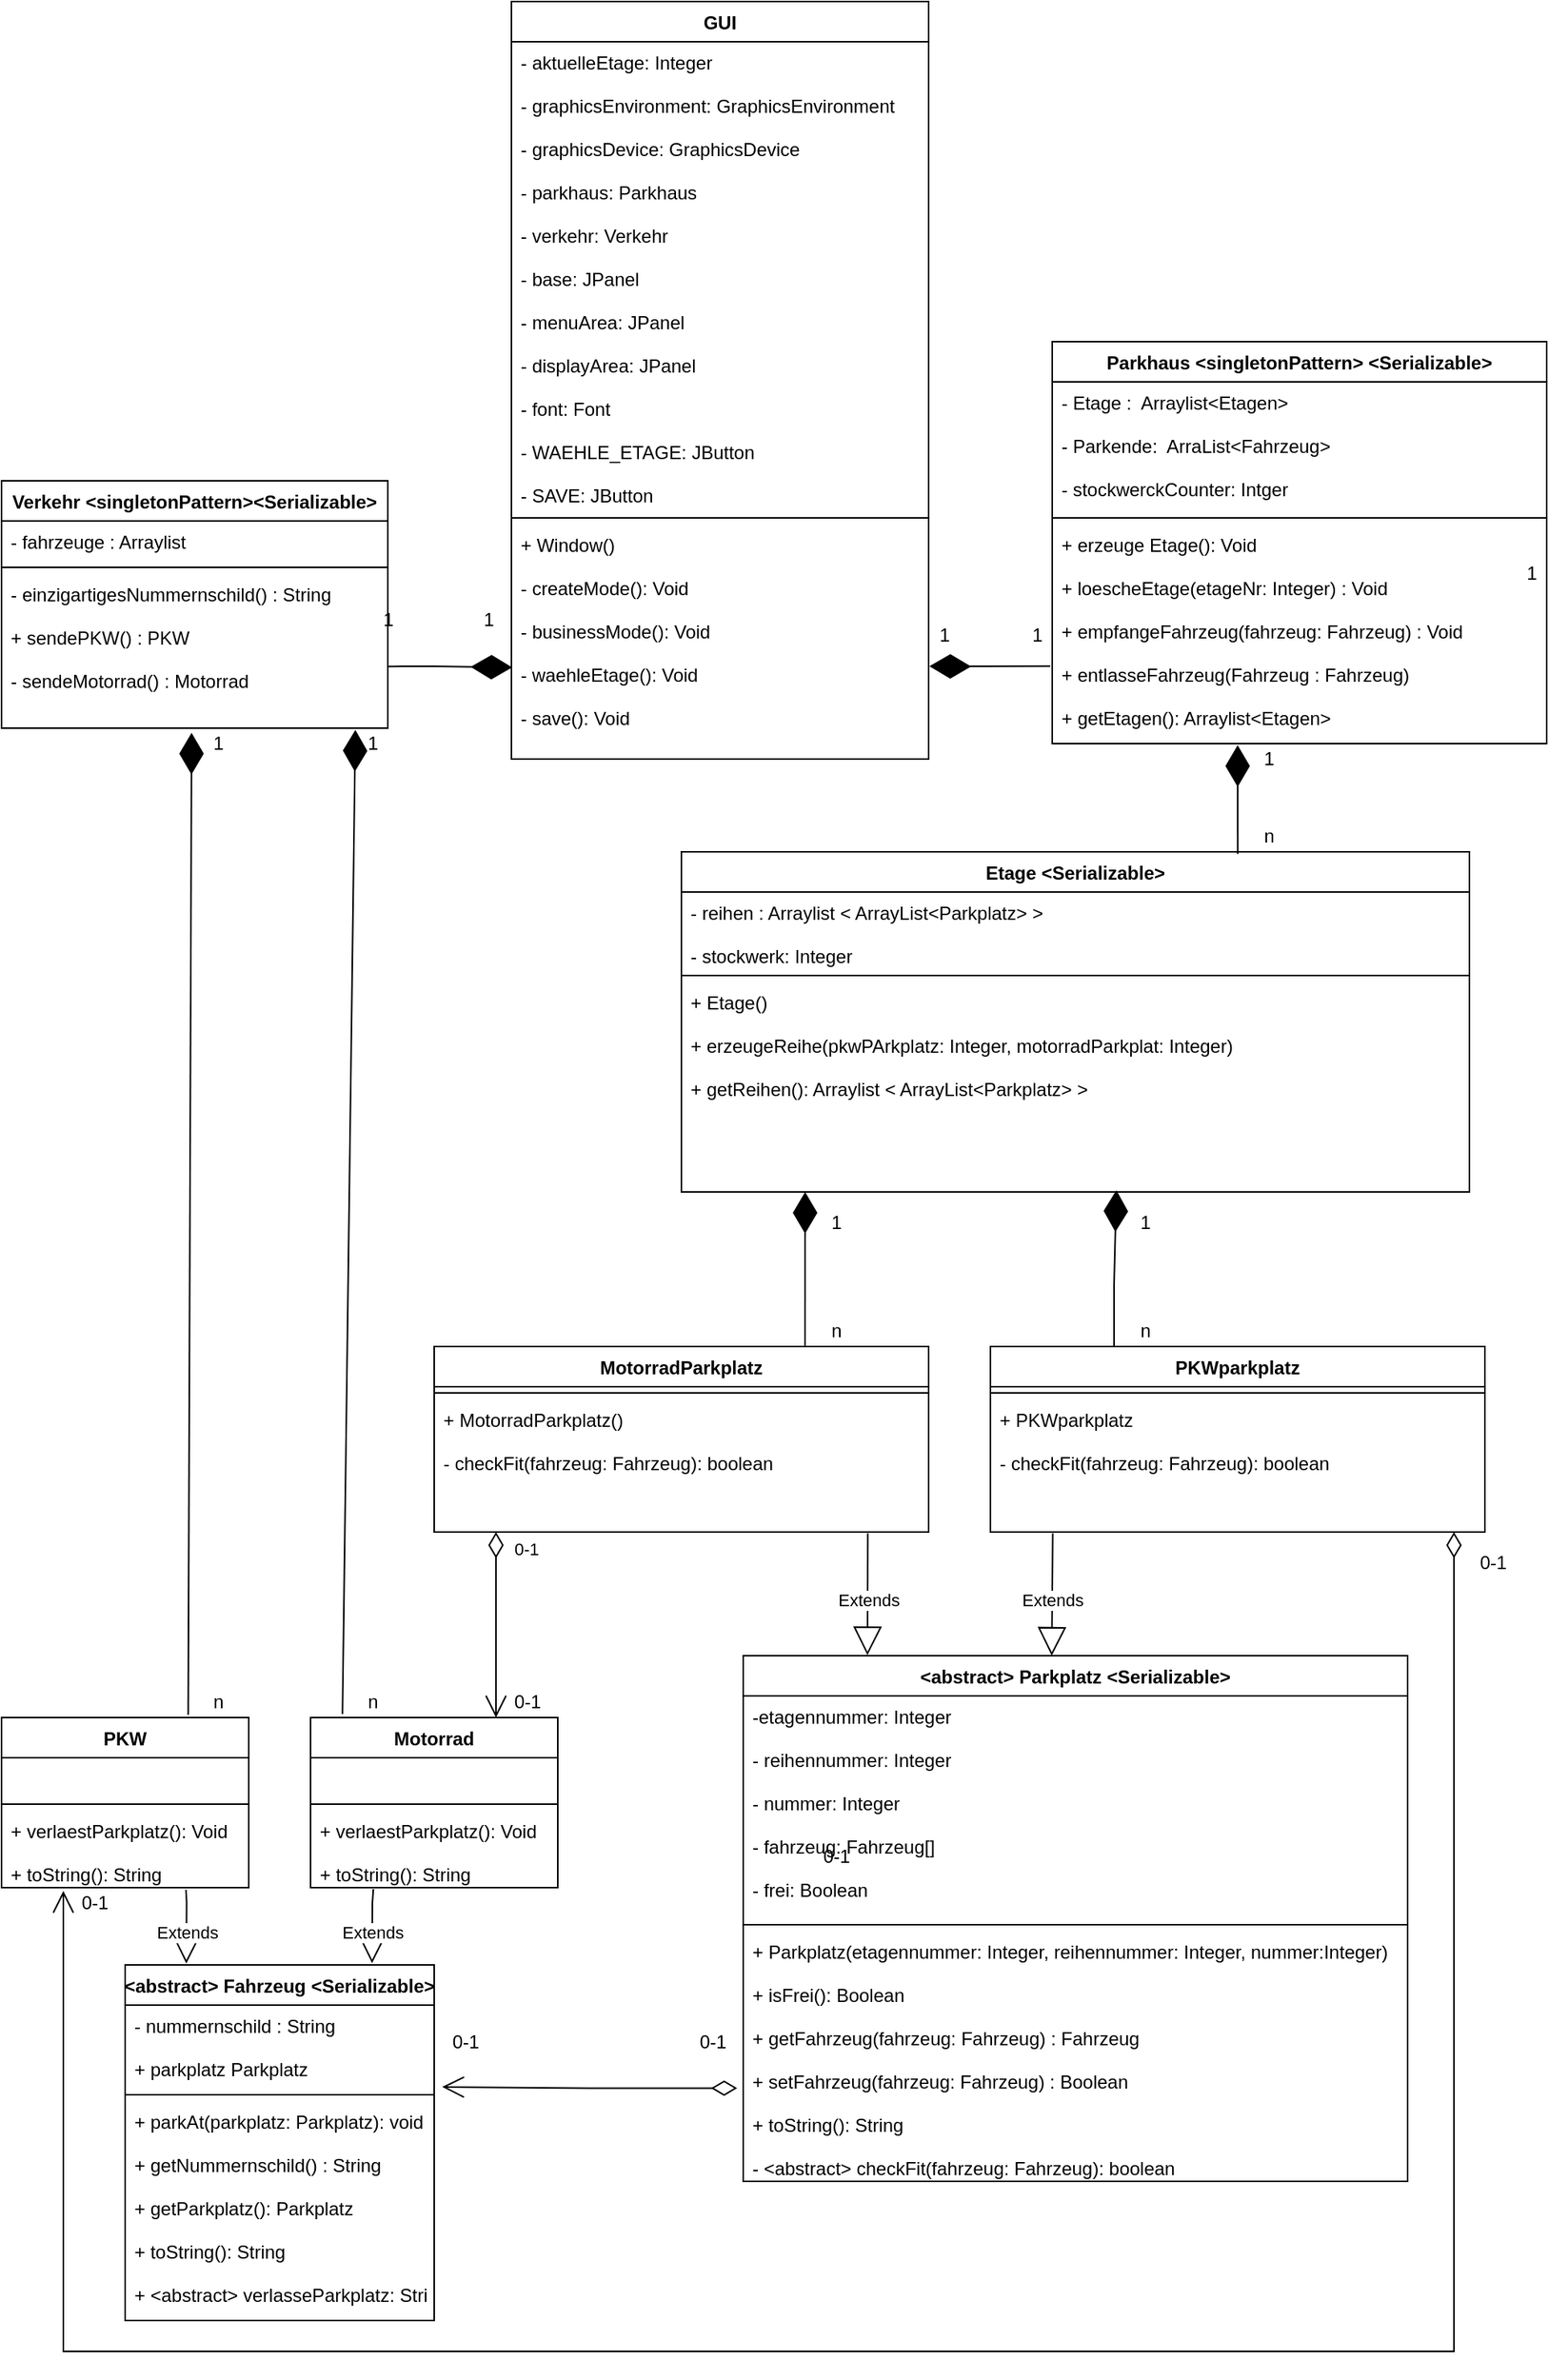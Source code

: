 <mxfile version="19.0.3" type="device"><diagram id="ZXpUQoHN-gOfXG5--T2r" name="Seite-1"><mxGraphModel dx="1038" dy="1809" grid="1" gridSize="10" guides="1" tooltips="1" connect="1" arrows="1" fold="1" page="1" pageScale="1" pageWidth="827" pageHeight="1169" math="0" shadow="0"><root><mxCell id="0"/><mxCell id="1" parent="0"/><mxCell id="CikuEgl10oVwN4piEA2R-1" value="Parkhaus &lt;singletonPattern&gt; &lt;Serializable&gt;" style="swimlane;fontStyle=1;align=center;verticalAlign=top;childLayout=stackLayout;horizontal=1;startSize=26;horizontalStack=0;resizeParent=1;resizeParentMax=0;resizeLast=0;collapsible=1;marginBottom=0;" parent="1" vertex="1"><mxGeometry x="720" y="-10" width="320" height="260" as="geometry"/></mxCell><mxCell id="CikuEgl10oVwN4piEA2R-2" value="- Etage :  Arraylist&lt;Etagen&gt;&#10;&#10;- Parkende:  ArraList&lt;Fahrzeug&gt;&#10;&#10;- stockwerckCounter: Intger" style="text;strokeColor=none;fillColor=none;align=left;verticalAlign=top;spacingLeft=4;spacingRight=4;overflow=hidden;rotatable=0;points=[[0,0.5],[1,0.5]];portConstraint=eastwest;" parent="CikuEgl10oVwN4piEA2R-1" vertex="1"><mxGeometry y="26" width="320" height="84" as="geometry"/></mxCell><mxCell id="CikuEgl10oVwN4piEA2R-3" value="" style="line;strokeWidth=1;fillColor=none;align=left;verticalAlign=middle;spacingTop=-1;spacingLeft=3;spacingRight=3;rotatable=0;labelPosition=right;points=[];portConstraint=eastwest;" parent="CikuEgl10oVwN4piEA2R-1" vertex="1"><mxGeometry y="110" width="320" height="8" as="geometry"/></mxCell><mxCell id="CikuEgl10oVwN4piEA2R-4" value="+ erzeuge Etage(): Void&#10;&#10;+ loescheEtage(etageNr: Integer) : Void&#10;&#10;+ empfangeFahrzeug(fahrzeug: Fahrzeug) : Void&#10;&#10;+ entlasseFahrzeug(Fahrzeug : Fahrzeug)&#10;&#10;+ getEtagen(): Arraylist&lt;Etagen&gt;" style="text;strokeColor=none;fillColor=none;align=left;verticalAlign=top;spacingLeft=4;spacingRight=4;overflow=hidden;rotatable=0;points=[[0,0.5],[1,0.5]];portConstraint=eastwest;" parent="CikuEgl10oVwN4piEA2R-1" vertex="1"><mxGeometry y="118" width="320" height="142" as="geometry"/></mxCell><mxCell id="CikuEgl10oVwN4piEA2R-5" value="Etage &lt;Serializable&gt;" style="swimlane;fontStyle=1;align=center;verticalAlign=top;childLayout=stackLayout;horizontal=1;startSize=26;horizontalStack=0;resizeParent=1;resizeParentMax=0;resizeLast=0;collapsible=1;marginBottom=0;" parent="1" vertex="1"><mxGeometry x="480" y="320" width="510" height="220" as="geometry"/></mxCell><mxCell id="CikuEgl10oVwN4piEA2R-6" value="- reihen : Arraylist &lt; ArrayList&lt;Parkplatz&gt; &gt;&#10;&#10;- stockwerk: Integer" style="text;strokeColor=none;fillColor=none;align=left;verticalAlign=top;spacingLeft=4;spacingRight=4;overflow=hidden;rotatable=0;points=[[0,0.5],[1,0.5]];portConstraint=eastwest;" parent="CikuEgl10oVwN4piEA2R-5" vertex="1"><mxGeometry y="26" width="510" height="50" as="geometry"/></mxCell><mxCell id="CikuEgl10oVwN4piEA2R-7" value="" style="line;strokeWidth=1;fillColor=none;align=left;verticalAlign=middle;spacingTop=-1;spacingLeft=3;spacingRight=3;rotatable=0;labelPosition=right;points=[];portConstraint=eastwest;" parent="CikuEgl10oVwN4piEA2R-5" vertex="1"><mxGeometry y="76" width="510" height="8" as="geometry"/></mxCell><mxCell id="CikuEgl10oVwN4piEA2R-8" value="+ Etage()&#10;&#10;+ erzeugeReihe(pkwPArkplatz: Integer, motorradParkplat: Integer)&#10;&#10;+ getReihen(): Arraylist &lt; ArrayList&lt;Parkplatz&gt; &gt;" style="text;strokeColor=none;fillColor=none;align=left;verticalAlign=top;spacingLeft=4;spacingRight=4;overflow=hidden;rotatable=0;points=[[0,0.5],[1,0.5]];portConstraint=eastwest;" parent="CikuEgl10oVwN4piEA2R-5" vertex="1"><mxGeometry y="84" width="510" height="136" as="geometry"/></mxCell><mxCell id="CikuEgl10oVwN4piEA2R-9" value="Verkehr &lt;singletonPattern&gt;&lt;Serializable&gt;" style="swimlane;fontStyle=1;align=center;verticalAlign=top;childLayout=stackLayout;horizontal=1;startSize=26;horizontalStack=0;resizeParent=1;resizeParentMax=0;resizeLast=0;collapsible=1;marginBottom=0;" parent="1" vertex="1"><mxGeometry x="40" y="80" width="250" height="160" as="geometry"/></mxCell><mxCell id="CikuEgl10oVwN4piEA2R-10" value="- fahrzeuge : Arraylist" style="text;strokeColor=none;fillColor=none;align=left;verticalAlign=top;spacingLeft=4;spacingRight=4;overflow=hidden;rotatable=0;points=[[0,0.5],[1,0.5]];portConstraint=eastwest;" parent="CikuEgl10oVwN4piEA2R-9" vertex="1"><mxGeometry y="26" width="250" height="26" as="geometry"/></mxCell><mxCell id="CikuEgl10oVwN4piEA2R-11" value="" style="line;strokeWidth=1;fillColor=none;align=left;verticalAlign=middle;spacingTop=-1;spacingLeft=3;spacingRight=3;rotatable=0;labelPosition=right;points=[];portConstraint=eastwest;" parent="CikuEgl10oVwN4piEA2R-9" vertex="1"><mxGeometry y="52" width="250" height="8" as="geometry"/></mxCell><mxCell id="CikuEgl10oVwN4piEA2R-12" value="- einzigartigesNummernschild() : String&#10;&#10;+ sendePKW() : PKW&#10;&#10;- sendeMotorrad() : Motorrad" style="text;strokeColor=none;fillColor=none;align=left;verticalAlign=top;spacingLeft=4;spacingRight=4;overflow=hidden;rotatable=0;points=[[0,0.5],[1,0.5]];portConstraint=eastwest;" parent="CikuEgl10oVwN4piEA2R-9" vertex="1"><mxGeometry y="60" width="250" height="100" as="geometry"/></mxCell><mxCell id="CikuEgl10oVwN4piEA2R-30" value="" style="endArrow=diamondThin;endFill=1;endSize=24;html=1;rounded=0;exitX=0.706;exitY=0.006;exitDx=0;exitDy=0;exitPerimeter=0;entryX=0.375;entryY=1.007;entryDx=0;entryDy=0;entryPerimeter=0;" parent="1" source="CikuEgl10oVwN4piEA2R-5" target="CikuEgl10oVwN4piEA2R-4" edge="1"><mxGeometry width="160" relative="1" as="geometry"><mxPoint x="330" y="800" as="sourcePoint"/><mxPoint x="490" y="800" as="targetPoint"/></mxGeometry></mxCell><mxCell id="CikuEgl10oVwN4piEA2R-31" value="1" style="text;html=1;align=center;verticalAlign=middle;resizable=0;points=[];autosize=1;strokeColor=none;fillColor=none;" parent="1" vertex="1"><mxGeometry x="1020" y="130" width="20" height="20" as="geometry"/></mxCell><mxCell id="CikuEgl10oVwN4piEA2R-36" value="&lt;abstract&gt; Parkplatz &lt;Serializable&gt;" style="swimlane;fontStyle=1;align=center;verticalAlign=top;childLayout=stackLayout;horizontal=1;startSize=26;horizontalStack=0;resizeParent=1;resizeParentMax=0;resizeLast=0;collapsible=1;marginBottom=0;" parent="1" vertex="1"><mxGeometry x="520" y="840" width="430" height="340" as="geometry"/></mxCell><mxCell id="CikuEgl10oVwN4piEA2R-37" value="-etagennummer: Integer&#10;&#10;- reihennummer: Integer&#10;&#10;- nummer: Integer&#10;&#10;- fahrzeug: Fahrzeug[]&#10;&#10;- frei: Boolean" style="text;strokeColor=none;fillColor=none;align=left;verticalAlign=top;spacingLeft=4;spacingRight=4;overflow=hidden;rotatable=0;points=[[0,0.5],[1,0.5]];portConstraint=eastwest;" parent="CikuEgl10oVwN4piEA2R-36" vertex="1"><mxGeometry y="26" width="430" height="144" as="geometry"/></mxCell><mxCell id="CikuEgl10oVwN4piEA2R-38" value="" style="line;strokeWidth=1;fillColor=none;align=left;verticalAlign=middle;spacingTop=-1;spacingLeft=3;spacingRight=3;rotatable=0;labelPosition=right;points=[];portConstraint=eastwest;" parent="CikuEgl10oVwN4piEA2R-36" vertex="1"><mxGeometry y="170" width="430" height="8" as="geometry"/></mxCell><mxCell id="CikuEgl10oVwN4piEA2R-39" value="+ Parkplatz(etagennummer: Integer, reihennummer: Integer, nummer:Integer)&#10;&#10;+ isFrei(): Boolean&#10;&#10;+ getFahrzeug(fahrzeug: Fahrzeug) : Fahrzeug&#10;&#10;+ setFahrzeug(fahrzeug: Fahrzeug) : Boolean&#10;&#10;+ toString(): String&#10;&#10;- &lt;abstract&gt; checkFit(fahrzeug: Fahrzeug): boolean&#10;&#10;&#10;" style="text;strokeColor=none;fillColor=none;align=left;verticalAlign=top;spacingLeft=4;spacingRight=4;overflow=hidden;rotatable=0;points=[[0,0.5],[1,0.5]];portConstraint=eastwest;" parent="CikuEgl10oVwN4piEA2R-36" vertex="1"><mxGeometry y="178" width="430" height="162" as="geometry"/></mxCell><mxCell id="CikuEgl10oVwN4piEA2R-45" value="MotorradParkplatz" style="swimlane;fontStyle=1;align=center;verticalAlign=top;childLayout=stackLayout;horizontal=1;startSize=26;horizontalStack=0;resizeParent=1;resizeParentMax=0;resizeLast=0;collapsible=1;marginBottom=0;" parent="1" vertex="1"><mxGeometry x="320" y="640" width="320" height="120" as="geometry"/></mxCell><mxCell id="CikuEgl10oVwN4piEA2R-46" value="" style="line;strokeWidth=1;fillColor=none;align=left;verticalAlign=middle;spacingTop=-1;spacingLeft=3;spacingRight=3;rotatable=0;labelPosition=right;points=[];portConstraint=eastwest;" parent="CikuEgl10oVwN4piEA2R-45" vertex="1"><mxGeometry y="26" width="320" height="8" as="geometry"/></mxCell><mxCell id="CikuEgl10oVwN4piEA2R-47" value="+ MotorradParkplatz()&#10;&#10;- checkFit(fahrzeug: Fahrzeug): boolean&#10;" style="text;strokeColor=none;fillColor=none;align=left;verticalAlign=top;spacingLeft=4;spacingRight=4;overflow=hidden;rotatable=0;points=[[0,0.5],[1,0.5]];portConstraint=eastwest;" parent="CikuEgl10oVwN4piEA2R-45" vertex="1"><mxGeometry y="34" width="320" height="86" as="geometry"/></mxCell><mxCell id="CikuEgl10oVwN4piEA2R-48" value="&lt;abstract&gt; Fahrzeug &lt;Serializable&gt;" style="swimlane;fontStyle=1;align=center;verticalAlign=top;childLayout=stackLayout;horizontal=1;startSize=26;horizontalStack=0;resizeParent=1;resizeParentMax=0;resizeLast=0;collapsible=1;marginBottom=0;" parent="1" vertex="1"><mxGeometry x="120" y="1040" width="200" height="230" as="geometry"/></mxCell><mxCell id="CikuEgl10oVwN4piEA2R-49" value="- nummernschild : String&#10;&#10;+ parkplatz Parkplatz" style="text;strokeColor=none;fillColor=none;align=left;verticalAlign=top;spacingLeft=4;spacingRight=4;overflow=hidden;rotatable=0;points=[[0,0.5],[1,0.5]];portConstraint=eastwest;" parent="CikuEgl10oVwN4piEA2R-48" vertex="1"><mxGeometry y="26" width="200" height="54" as="geometry"/></mxCell><mxCell id="CikuEgl10oVwN4piEA2R-50" value="" style="line;strokeWidth=1;fillColor=none;align=left;verticalAlign=middle;spacingTop=-1;spacingLeft=3;spacingRight=3;rotatable=0;labelPosition=right;points=[];portConstraint=eastwest;" parent="CikuEgl10oVwN4piEA2R-48" vertex="1"><mxGeometry y="80" width="200" height="8" as="geometry"/></mxCell><mxCell id="CikuEgl10oVwN4piEA2R-51" value="+ parkAt(parkplatz: Parkplatz): void&#10;&#10;+ getNummernschild() : String&#10;&#10;+ getParkplatz(): Parkplatz&#10;&#10;+ toString(): String&#10;&#10;+ &lt;abstract&gt; verlasseParkplatz: String&#10;" style="text;strokeColor=none;fillColor=none;align=left;verticalAlign=top;spacingLeft=4;spacingRight=4;overflow=hidden;rotatable=0;points=[[0,0.5],[1,0.5]];portConstraint=eastwest;" parent="CikuEgl10oVwN4piEA2R-48" vertex="1"><mxGeometry y="88" width="200" height="142" as="geometry"/></mxCell><mxCell id="CikuEgl10oVwN4piEA2R-61" value="Extends" style="endArrow=block;endSize=16;endFill=0;html=1;rounded=0;exitX=0.254;exitY=1.019;exitDx=0;exitDy=0;entryX=0.799;entryY=-0.005;entryDx=0;entryDy=0;exitPerimeter=0;entryPerimeter=0;" parent="1" source="CikuEgl10oVwN4piEA2R-91" target="CikuEgl10oVwN4piEA2R-48" edge="1"><mxGeometry x="0.172" width="160" relative="1" as="geometry"><mxPoint x="1200" y="1117" as="sourcePoint"/><mxPoint x="560" y="960.5" as="targetPoint"/><Array as="points"><mxPoint x="280" y="1000"/></Array><mxPoint as="offset"/></mxGeometry></mxCell><mxCell id="CikuEgl10oVwN4piEA2R-64" value="0-1" style="text;html=1;align=center;verticalAlign=middle;resizable=0;points=[];autosize=1;strokeColor=none;fillColor=none;" parent="1" vertex="1"><mxGeometry x="565" y="960" width="30" height="20" as="geometry"/></mxCell><mxCell id="CikuEgl10oVwN4piEA2R-70" value="Extends" style="endArrow=block;endSize=16;endFill=0;html=1;rounded=0;exitX=0.877;exitY=1.01;exitDx=0;exitDy=0;exitPerimeter=0;entryX=0.187;entryY=-0.001;entryDx=0;entryDy=0;entryPerimeter=0;" parent="1" source="CikuEgl10oVwN4piEA2R-47" target="CikuEgl10oVwN4piEA2R-36" edge="1"><mxGeometry x="0.094" width="160" relative="1" as="geometry"><mxPoint x="950" y="850" as="sourcePoint"/><mxPoint x="1220" y="940" as="targetPoint"/><Array as="points"/><mxPoint as="offset"/></mxGeometry></mxCell><mxCell id="CikuEgl10oVwN4piEA2R-80" value="1" style="text;html=1;align=center;verticalAlign=middle;resizable=0;points=[];autosize=1;strokeColor=none;fillColor=none;" parent="1" vertex="1"><mxGeometry x="570" y="550" width="20" height="20" as="geometry"/></mxCell><mxCell id="CikuEgl10oVwN4piEA2R-81" value="n" style="text;html=1;align=center;verticalAlign=middle;resizable=0;points=[];autosize=1;strokeColor=none;fillColor=none;" parent="1" vertex="1"><mxGeometry x="570" y="620" width="20" height="20" as="geometry"/></mxCell><mxCell id="CikuEgl10oVwN4piEA2R-83" value="PKW" style="swimlane;fontStyle=1;align=center;verticalAlign=top;childLayout=stackLayout;horizontal=1;startSize=26;horizontalStack=0;resizeParent=1;resizeParentMax=0;resizeLast=0;collapsible=1;marginBottom=0;" parent="1" vertex="1"><mxGeometry x="40" y="880" width="160" height="110" as="geometry"/></mxCell><mxCell id="CikuEgl10oVwN4piEA2R-84" value="                   " style="text;strokeColor=none;fillColor=none;align=left;verticalAlign=top;spacingLeft=4;spacingRight=4;overflow=hidden;rotatable=0;points=[[0,0.5],[1,0.5]];portConstraint=eastwest;" parent="CikuEgl10oVwN4piEA2R-83" vertex="1"><mxGeometry y="26" width="160" height="26" as="geometry"/></mxCell><mxCell id="CikuEgl10oVwN4piEA2R-85" value="" style="line;strokeWidth=1;fillColor=none;align=left;verticalAlign=middle;spacingTop=-1;spacingLeft=3;spacingRight=3;rotatable=0;labelPosition=right;points=[];portConstraint=eastwest;" parent="CikuEgl10oVwN4piEA2R-83" vertex="1"><mxGeometry y="52" width="160" height="8" as="geometry"/></mxCell><mxCell id="CikuEgl10oVwN4piEA2R-86" value="+ verlaestParkplatz(): Void&#10;&#10;+ toString(): String" style="text;strokeColor=none;fillColor=none;align=left;verticalAlign=top;spacingLeft=4;spacingRight=4;overflow=hidden;rotatable=0;points=[[0,0.5],[1,0.5]];portConstraint=eastwest;" parent="CikuEgl10oVwN4piEA2R-83" vertex="1"><mxGeometry y="60" width="160" height="50" as="geometry"/></mxCell><mxCell id="CikuEgl10oVwN4piEA2R-88" value="Motorrad" style="swimlane;fontStyle=1;align=center;verticalAlign=top;childLayout=stackLayout;horizontal=1;startSize=26;horizontalStack=0;resizeParent=1;resizeParentMax=0;resizeLast=0;collapsible=1;marginBottom=0;" parent="1" vertex="1"><mxGeometry x="240" y="880" width="160" height="110" as="geometry"/></mxCell><mxCell id="CikuEgl10oVwN4piEA2R-89" value="                   " style="text;strokeColor=none;fillColor=none;align=left;verticalAlign=top;spacingLeft=4;spacingRight=4;overflow=hidden;rotatable=0;points=[[0,0.5],[1,0.5]];portConstraint=eastwest;" parent="CikuEgl10oVwN4piEA2R-88" vertex="1"><mxGeometry y="26" width="160" height="26" as="geometry"/></mxCell><mxCell id="CikuEgl10oVwN4piEA2R-90" value="" style="line;strokeWidth=1;fillColor=none;align=left;verticalAlign=middle;spacingTop=-1;spacingLeft=3;spacingRight=3;rotatable=0;labelPosition=right;points=[];portConstraint=eastwest;" parent="CikuEgl10oVwN4piEA2R-88" vertex="1"><mxGeometry y="52" width="160" height="8" as="geometry"/></mxCell><mxCell id="CikuEgl10oVwN4piEA2R-91" value="+ verlaestParkplatz(): Void&#10;&#10;+ toString(): String" style="text;strokeColor=none;fillColor=none;align=left;verticalAlign=top;spacingLeft=4;spacingRight=4;overflow=hidden;rotatable=0;points=[[0,0.5],[1,0.5]];portConstraint=eastwest;" parent="CikuEgl10oVwN4piEA2R-88" vertex="1"><mxGeometry y="60" width="160" height="50" as="geometry"/></mxCell><mxCell id="CikuEgl10oVwN4piEA2R-92" value="" style="endArrow=diamondThin;endFill=1;endSize=24;html=1;rounded=0;exitX=0.129;exitY=-0.02;exitDx=0;exitDy=0;entryX=0.916;entryY=1.011;entryDx=0;entryDy=0;entryPerimeter=0;exitPerimeter=0;" parent="1" source="CikuEgl10oVwN4piEA2R-88" target="CikuEgl10oVwN4piEA2R-12" edge="1"><mxGeometry width="160" relative="1" as="geometry"><mxPoint x="281.92" y="871.028" as="sourcePoint"/><mxPoint x="160" y="870.004" as="targetPoint"/><Array as="points"/></mxGeometry></mxCell><mxCell id="CikuEgl10oVwN4piEA2R-93" value="1" style="text;html=1;align=center;verticalAlign=middle;resizable=0;points=[];autosize=1;strokeColor=none;fillColor=none;" parent="1" vertex="1"><mxGeometry x="270" y="240" width="20" height="20" as="geometry"/></mxCell><mxCell id="ilBdVPq6Gn8PVUP3OLQ--6" value="PKWparkplatz" style="swimlane;fontStyle=1;align=center;verticalAlign=top;childLayout=stackLayout;horizontal=1;startSize=26;horizontalStack=0;resizeParent=1;resizeParentMax=0;resizeLast=0;collapsible=1;marginBottom=0;" parent="1" vertex="1"><mxGeometry x="680" y="640" width="320" height="120" as="geometry"/></mxCell><mxCell id="ilBdVPq6Gn8PVUP3OLQ--7" value="" style="line;strokeWidth=1;fillColor=none;align=left;verticalAlign=middle;spacingTop=-1;spacingLeft=3;spacingRight=3;rotatable=0;labelPosition=right;points=[];portConstraint=eastwest;" parent="ilBdVPq6Gn8PVUP3OLQ--6" vertex="1"><mxGeometry y="26" width="320" height="8" as="geometry"/></mxCell><mxCell id="ilBdVPq6Gn8PVUP3OLQ--9" value="+ PKWparkplatz&#10;&#10;- checkFit(fahrzeug: Fahrzeug): boolean&#10;&#10;" style="text;strokeColor=none;fillColor=none;align=left;verticalAlign=top;spacingLeft=4;spacingRight=4;overflow=hidden;rotatable=0;points=[[0,0.5],[1,0.5]];portConstraint=eastwest;" parent="ilBdVPq6Gn8PVUP3OLQ--6" vertex="1"><mxGeometry y="34" width="320" height="86" as="geometry"/></mxCell><mxCell id="ilBdVPq6Gn8PVUP3OLQ--10" value="Extends" style="endArrow=block;endSize=16;endFill=0;html=1;rounded=0;exitX=0.877;exitY=1.01;exitDx=0;exitDy=0;exitPerimeter=0;entryX=0.25;entryY=0;entryDx=0;entryDy=0;" parent="1" edge="1"><mxGeometry x="0.094" width="160" relative="1" as="geometry"><mxPoint x="720.32" y="760.86" as="sourcePoint"/><mxPoint x="719.68" y="840" as="targetPoint"/><Array as="points"/><mxPoint as="offset"/></mxGeometry></mxCell><mxCell id="ilBdVPq6Gn8PVUP3OLQ--11" value="" style="endArrow=diamondThin;endFill=1;endSize=24;html=1;rounded=0;exitX=0.75;exitY=0;exitDx=0;exitDy=0;entryX=0.157;entryY=1;entryDx=0;entryDy=0;entryPerimeter=0;" parent="1" source="CikuEgl10oVwN4piEA2R-45" target="CikuEgl10oVwN4piEA2R-8" edge="1"><mxGeometry width="160" relative="1" as="geometry"><mxPoint x="651.92" y="591.028" as="sourcePoint"/><mxPoint x="530" y="590.004" as="targetPoint"/></mxGeometry></mxCell><mxCell id="ilBdVPq6Gn8PVUP3OLQ--12" value="1" style="text;html=1;align=center;verticalAlign=middle;resizable=0;points=[];autosize=1;strokeColor=none;fillColor=none;" parent="1" vertex="1"><mxGeometry x="770" y="550" width="20" height="20" as="geometry"/></mxCell><mxCell id="ilBdVPq6Gn8PVUP3OLQ--13" value="n" style="text;html=1;align=center;verticalAlign=middle;resizable=0;points=[];autosize=1;strokeColor=none;fillColor=none;" parent="1" vertex="1"><mxGeometry x="770" y="620.36" width="20" height="20" as="geometry"/></mxCell><mxCell id="ilBdVPq6Gn8PVUP3OLQ--14" value="" style="endArrow=diamondThin;endFill=1;endSize=24;html=1;rounded=0;exitX=0.75;exitY=0;exitDx=0;exitDy=0;entryX=0.552;entryY=0.992;entryDx=0;entryDy=0;entryPerimeter=0;" parent="1" target="CikuEgl10oVwN4piEA2R-8" edge="1"><mxGeometry width="160" relative="1" as="geometry"><mxPoint x="760" y="640.36" as="sourcePoint"/><mxPoint x="760" y="590" as="targetPoint"/><Array as="points"><mxPoint x="760" y="600.36"/></Array></mxGeometry></mxCell><mxCell id="ilBdVPq6Gn8PVUP3OLQ--15" value="n" style="text;html=1;align=center;verticalAlign=middle;resizable=0;points=[];autosize=1;strokeColor=none;fillColor=none;" parent="1" vertex="1"><mxGeometry x="270" y="860" width="20" height="20" as="geometry"/></mxCell><mxCell id="ilBdVPq6Gn8PVUP3OLQ--16" value="Extends" style="endArrow=block;endSize=16;endFill=0;html=1;rounded=0;exitX=0.746;exitY=1.03;exitDx=0;exitDy=0;entryX=0.799;entryY=-0.005;entryDx=0;entryDy=0;exitPerimeter=0;entryPerimeter=0;" parent="1" source="CikuEgl10oVwN4piEA2R-86" edge="1"><mxGeometry x="0.172" width="160" relative="1" as="geometry"><mxPoint x="160.42" y="966.004" as="sourcePoint"/><mxPoint x="159.58" y="1039.1" as="targetPoint"/><Array as="points"><mxPoint x="159.78" y="999.51"/></Array><mxPoint as="offset"/></mxGeometry></mxCell><mxCell id="ilBdVPq6Gn8PVUP3OLQ--17" value="" style="endArrow=diamondThin;endFill=1;endSize=24;html=1;rounded=0;exitX=0.129;exitY=-0.02;exitDx=0;exitDy=0;entryX=0.492;entryY=1.03;entryDx=0;entryDy=0;entryPerimeter=0;exitPerimeter=0;" parent="1" target="CikuEgl10oVwN4piEA2R-12" edge="1"><mxGeometry width="160" relative="1" as="geometry"><mxPoint x="160.8" y="878.28" as="sourcePoint"/><mxPoint x="160.0" y="801.46" as="targetPoint"/><Array as="points"/></mxGeometry></mxCell><mxCell id="ilBdVPq6Gn8PVUP3OLQ--18" value="1" style="text;html=1;align=center;verticalAlign=middle;resizable=0;points=[];autosize=1;strokeColor=none;fillColor=none;" parent="1" vertex="1"><mxGeometry x="170.16" y="240" width="20" height="20" as="geometry"/></mxCell><mxCell id="ilBdVPq6Gn8PVUP3OLQ--19" value="n" style="text;html=1;align=center;verticalAlign=middle;resizable=0;points=[];autosize=1;strokeColor=none;fillColor=none;" parent="1" vertex="1"><mxGeometry x="170.16" y="860" width="20" height="20" as="geometry"/></mxCell><mxCell id="Sbo0VD8b-jXJfJZDS8mF-2" value="0-1" style="endArrow=open;html=1;endSize=12;startArrow=diamondThin;startSize=14;startFill=0;edgeStyle=orthogonalEdgeStyle;align=left;verticalAlign=bottom;rounded=0;exitX=0.125;exitY=1;exitDx=0;exitDy=0;exitPerimeter=0;entryX=0.75;entryY=0;entryDx=0;entryDy=0;" parent="1" source="CikuEgl10oVwN4piEA2R-47" target="CikuEgl10oVwN4piEA2R-88" edge="1"><mxGeometry x="-0.667" y="10" relative="1" as="geometry"><mxPoint x="360" y="800" as="sourcePoint"/><mxPoint x="520" y="800" as="targetPoint"/><mxPoint as="offset"/></mxGeometry></mxCell><mxCell id="Sbo0VD8b-jXJfJZDS8mF-3" value="0-1" style="text;html=1;align=center;verticalAlign=middle;resizable=0;points=[];autosize=1;strokeColor=none;fillColor=none;" parent="1" vertex="1"><mxGeometry x="365" y="860" width="30" height="20" as="geometry"/></mxCell><mxCell id="Sbo0VD8b-jXJfJZDS8mF-4" value="" style="endArrow=open;html=1;endSize=12;startArrow=diamondThin;startSize=14;startFill=0;edgeStyle=orthogonalEdgeStyle;align=left;verticalAlign=bottom;rounded=0;exitX=0.125;exitY=1;exitDx=0;exitDy=0;exitPerimeter=0;entryX=0.25;entryY=1.042;entryDx=0;entryDy=0;entryPerimeter=0;" parent="1" target="CikuEgl10oVwN4piEA2R-86" edge="1"><mxGeometry x="-0.667" y="-30" relative="1" as="geometry"><mxPoint x="980" y="760" as="sourcePoint"/><mxPoint x="110" y="1050" as="targetPoint"/><mxPoint as="offset"/><Array as="points"><mxPoint x="980" y="1290"/><mxPoint x="80" y="1290"/></Array></mxGeometry></mxCell><mxCell id="Sbo0VD8b-jXJfJZDS8mF-5" value="0-1" style="text;html=1;align=center;verticalAlign=middle;resizable=0;points=[];autosize=1;strokeColor=none;fillColor=none;" parent="1" vertex="1"><mxGeometry x="990" y="770" width="30" height="20" as="geometry"/></mxCell><mxCell id="Sbo0VD8b-jXJfJZDS8mF-6" value="0-1" style="text;html=1;align=center;verticalAlign=middle;resizable=0;points=[];autosize=1;strokeColor=none;fillColor=none;" parent="1" vertex="1"><mxGeometry x="85" y="990" width="30" height="20" as="geometry"/></mxCell><mxCell id="Sbo0VD8b-jXJfJZDS8mF-7" value="GUI" style="swimlane;fontStyle=1;align=center;verticalAlign=top;childLayout=stackLayout;horizontal=1;startSize=26;horizontalStack=0;resizeParent=1;resizeParentMax=0;resizeLast=0;collapsible=1;marginBottom=0;" parent="1" vertex="1"><mxGeometry x="370" y="-230" width="270" height="490" as="geometry"/></mxCell><mxCell id="Sbo0VD8b-jXJfJZDS8mF-8" value="- aktuelleEtage: Integer&#10;&#10;- graphicsEnvironment: GraphicsEnvironment&#10;&#10;- graphicsDevice: GraphicsDevice&#10;&#10;- parkhaus: Parkhaus&#10;&#10;- verkehr: Verkehr&#10;&#10;- base: JPanel&#10;&#10;- menuArea: JPanel&#10;&#10;- displayArea: JPanel&#10;&#10;- font: Font&#10;&#10;- WAEHLE_ETAGE: JButton&#10;&#10;- SAVE: JButton" style="text;strokeColor=none;fillColor=none;align=left;verticalAlign=top;spacingLeft=4;spacingRight=4;overflow=hidden;rotatable=0;points=[[0,0.5],[1,0.5]];portConstraint=eastwest;" parent="Sbo0VD8b-jXJfJZDS8mF-7" vertex="1"><mxGeometry y="26" width="270" height="304" as="geometry"/></mxCell><mxCell id="Sbo0VD8b-jXJfJZDS8mF-9" value="" style="line;strokeWidth=1;fillColor=none;align=left;verticalAlign=middle;spacingTop=-1;spacingLeft=3;spacingRight=3;rotatable=0;labelPosition=right;points=[];portConstraint=eastwest;" parent="Sbo0VD8b-jXJfJZDS8mF-7" vertex="1"><mxGeometry y="330" width="270" height="8" as="geometry"/></mxCell><mxCell id="Sbo0VD8b-jXJfJZDS8mF-10" value="+ Window()&#10;&#10;- createMode(): Void&#10;&#10;- businessMode(): Void&#10;&#10;- waehleEtage(): Void&#10;&#10;- save(): Void" style="text;strokeColor=none;fillColor=none;align=left;verticalAlign=top;spacingLeft=4;spacingRight=4;overflow=hidden;rotatable=0;points=[[0,0.5],[1,0.5]];portConstraint=eastwest;" parent="Sbo0VD8b-jXJfJZDS8mF-7" vertex="1"><mxGeometry y="338" width="270" height="152" as="geometry"/></mxCell><mxCell id="Sbo0VD8b-jXJfJZDS8mF-11" value="" style="endArrow=diamondThin;endFill=1;endSize=24;html=1;rounded=0;entryX=0.002;entryY=0.61;entryDx=0;entryDy=0;exitX=1.002;exitY=0.601;exitDx=0;exitDy=0;entryPerimeter=0;exitPerimeter=0;" parent="1" source="CikuEgl10oVwN4piEA2R-12" target="Sbo0VD8b-jXJfJZDS8mF-10" edge="1"><mxGeometry width="160" relative="1" as="geometry"><mxPoint x="351" y="260" as="sourcePoint"/><mxPoint x="466" y="210.004" as="targetPoint"/><Array as="points"><mxPoint x="300" y="200"/><mxPoint x="320" y="200"/></Array></mxGeometry></mxCell><mxCell id="Sbo0VD8b-jXJfJZDS8mF-12" value="" style="endArrow=diamondThin;endFill=1;endSize=24;html=1;rounded=0;exitX=-0.004;exitY=0.647;exitDx=0;exitDy=0;exitPerimeter=0;entryX=1.002;entryY=0.605;entryDx=0;entryDy=0;entryPerimeter=0;" parent="1" source="CikuEgl10oVwN4piEA2R-4" target="Sbo0VD8b-jXJfJZDS8mF-10" edge="1"><mxGeometry width="160" relative="1" as="geometry"><mxPoint x="460.21" y="205.67" as="sourcePoint"/><mxPoint x="460" y="126.004" as="targetPoint"/><Array as="points"><mxPoint x="650" y="200"/></Array></mxGeometry></mxCell><mxCell id="ZYby7NHBZTG8YEaQkpQR-1" value="1" style="text;html=1;align=center;verticalAlign=middle;resizable=0;points=[];autosize=1;strokeColor=none;fillColor=none;" parent="1" vertex="1"><mxGeometry x="850" y="250" width="20" height="20" as="geometry"/></mxCell><mxCell id="ZYby7NHBZTG8YEaQkpQR-2" value="n" style="text;html=1;align=center;verticalAlign=middle;resizable=0;points=[];autosize=1;strokeColor=none;fillColor=none;" parent="1" vertex="1"><mxGeometry x="850" y="300" width="20" height="20" as="geometry"/></mxCell><mxCell id="ZYby7NHBZTG8YEaQkpQR-3" value="1" style="text;html=1;align=center;verticalAlign=middle;resizable=0;points=[];autosize=1;strokeColor=none;fillColor=none;" parent="1" vertex="1"><mxGeometry x="640" y="170" width="20" height="20" as="geometry"/></mxCell><mxCell id="ZYby7NHBZTG8YEaQkpQR-4" value="1" style="text;html=1;align=center;verticalAlign=middle;resizable=0;points=[];autosize=1;strokeColor=none;fillColor=none;" parent="1" vertex="1"><mxGeometry x="700" y="170" width="20" height="20" as="geometry"/></mxCell><mxCell id="ZYby7NHBZTG8YEaQkpQR-5" value="1" style="text;html=1;align=center;verticalAlign=middle;resizable=0;points=[];autosize=1;strokeColor=none;fillColor=none;" parent="1" vertex="1"><mxGeometry x="345" y="160" width="20" height="20" as="geometry"/></mxCell><mxCell id="ZYby7NHBZTG8YEaQkpQR-6" value="1" style="text;html=1;align=center;verticalAlign=middle;resizable=0;points=[];autosize=1;strokeColor=none;fillColor=none;" parent="1" vertex="1"><mxGeometry x="280" y="160" width="20" height="20" as="geometry"/></mxCell><mxCell id="ZYby7NHBZTG8YEaQkpQR-7" value="" style="endArrow=open;html=1;endSize=12;startArrow=diamondThin;startSize=14;startFill=0;edgeStyle=orthogonalEdgeStyle;align=left;verticalAlign=bottom;rounded=0;exitX=-0.009;exitY=0.628;exitDx=0;exitDy=0;exitPerimeter=0;entryX=1.026;entryY=0.98;entryDx=0;entryDy=0;entryPerimeter=0;" parent="1" source="CikuEgl10oVwN4piEA2R-39" target="CikuEgl10oVwN4piEA2R-49" edge="1"><mxGeometry x="-0.727" y="-30" relative="1" as="geometry"><mxPoint x="414" y="1060" as="sourcePoint"/><mxPoint x="414" y="1180" as="targetPoint"/><mxPoint as="offset"/></mxGeometry></mxCell><mxCell id="ZYby7NHBZTG8YEaQkpQR-8" value="0-1" style="text;html=1;align=center;verticalAlign=middle;resizable=0;points=[];autosize=1;strokeColor=none;fillColor=none;" parent="1" vertex="1"><mxGeometry x="325" y="1080" width="30" height="20" as="geometry"/></mxCell><mxCell id="ZYby7NHBZTG8YEaQkpQR-9" value="0-1" style="text;html=1;align=center;verticalAlign=middle;resizable=0;points=[];autosize=1;strokeColor=none;fillColor=none;" parent="1" vertex="1"><mxGeometry x="485" y="1080" width="30" height="20" as="geometry"/></mxCell></root></mxGraphModel></diagram></mxfile>